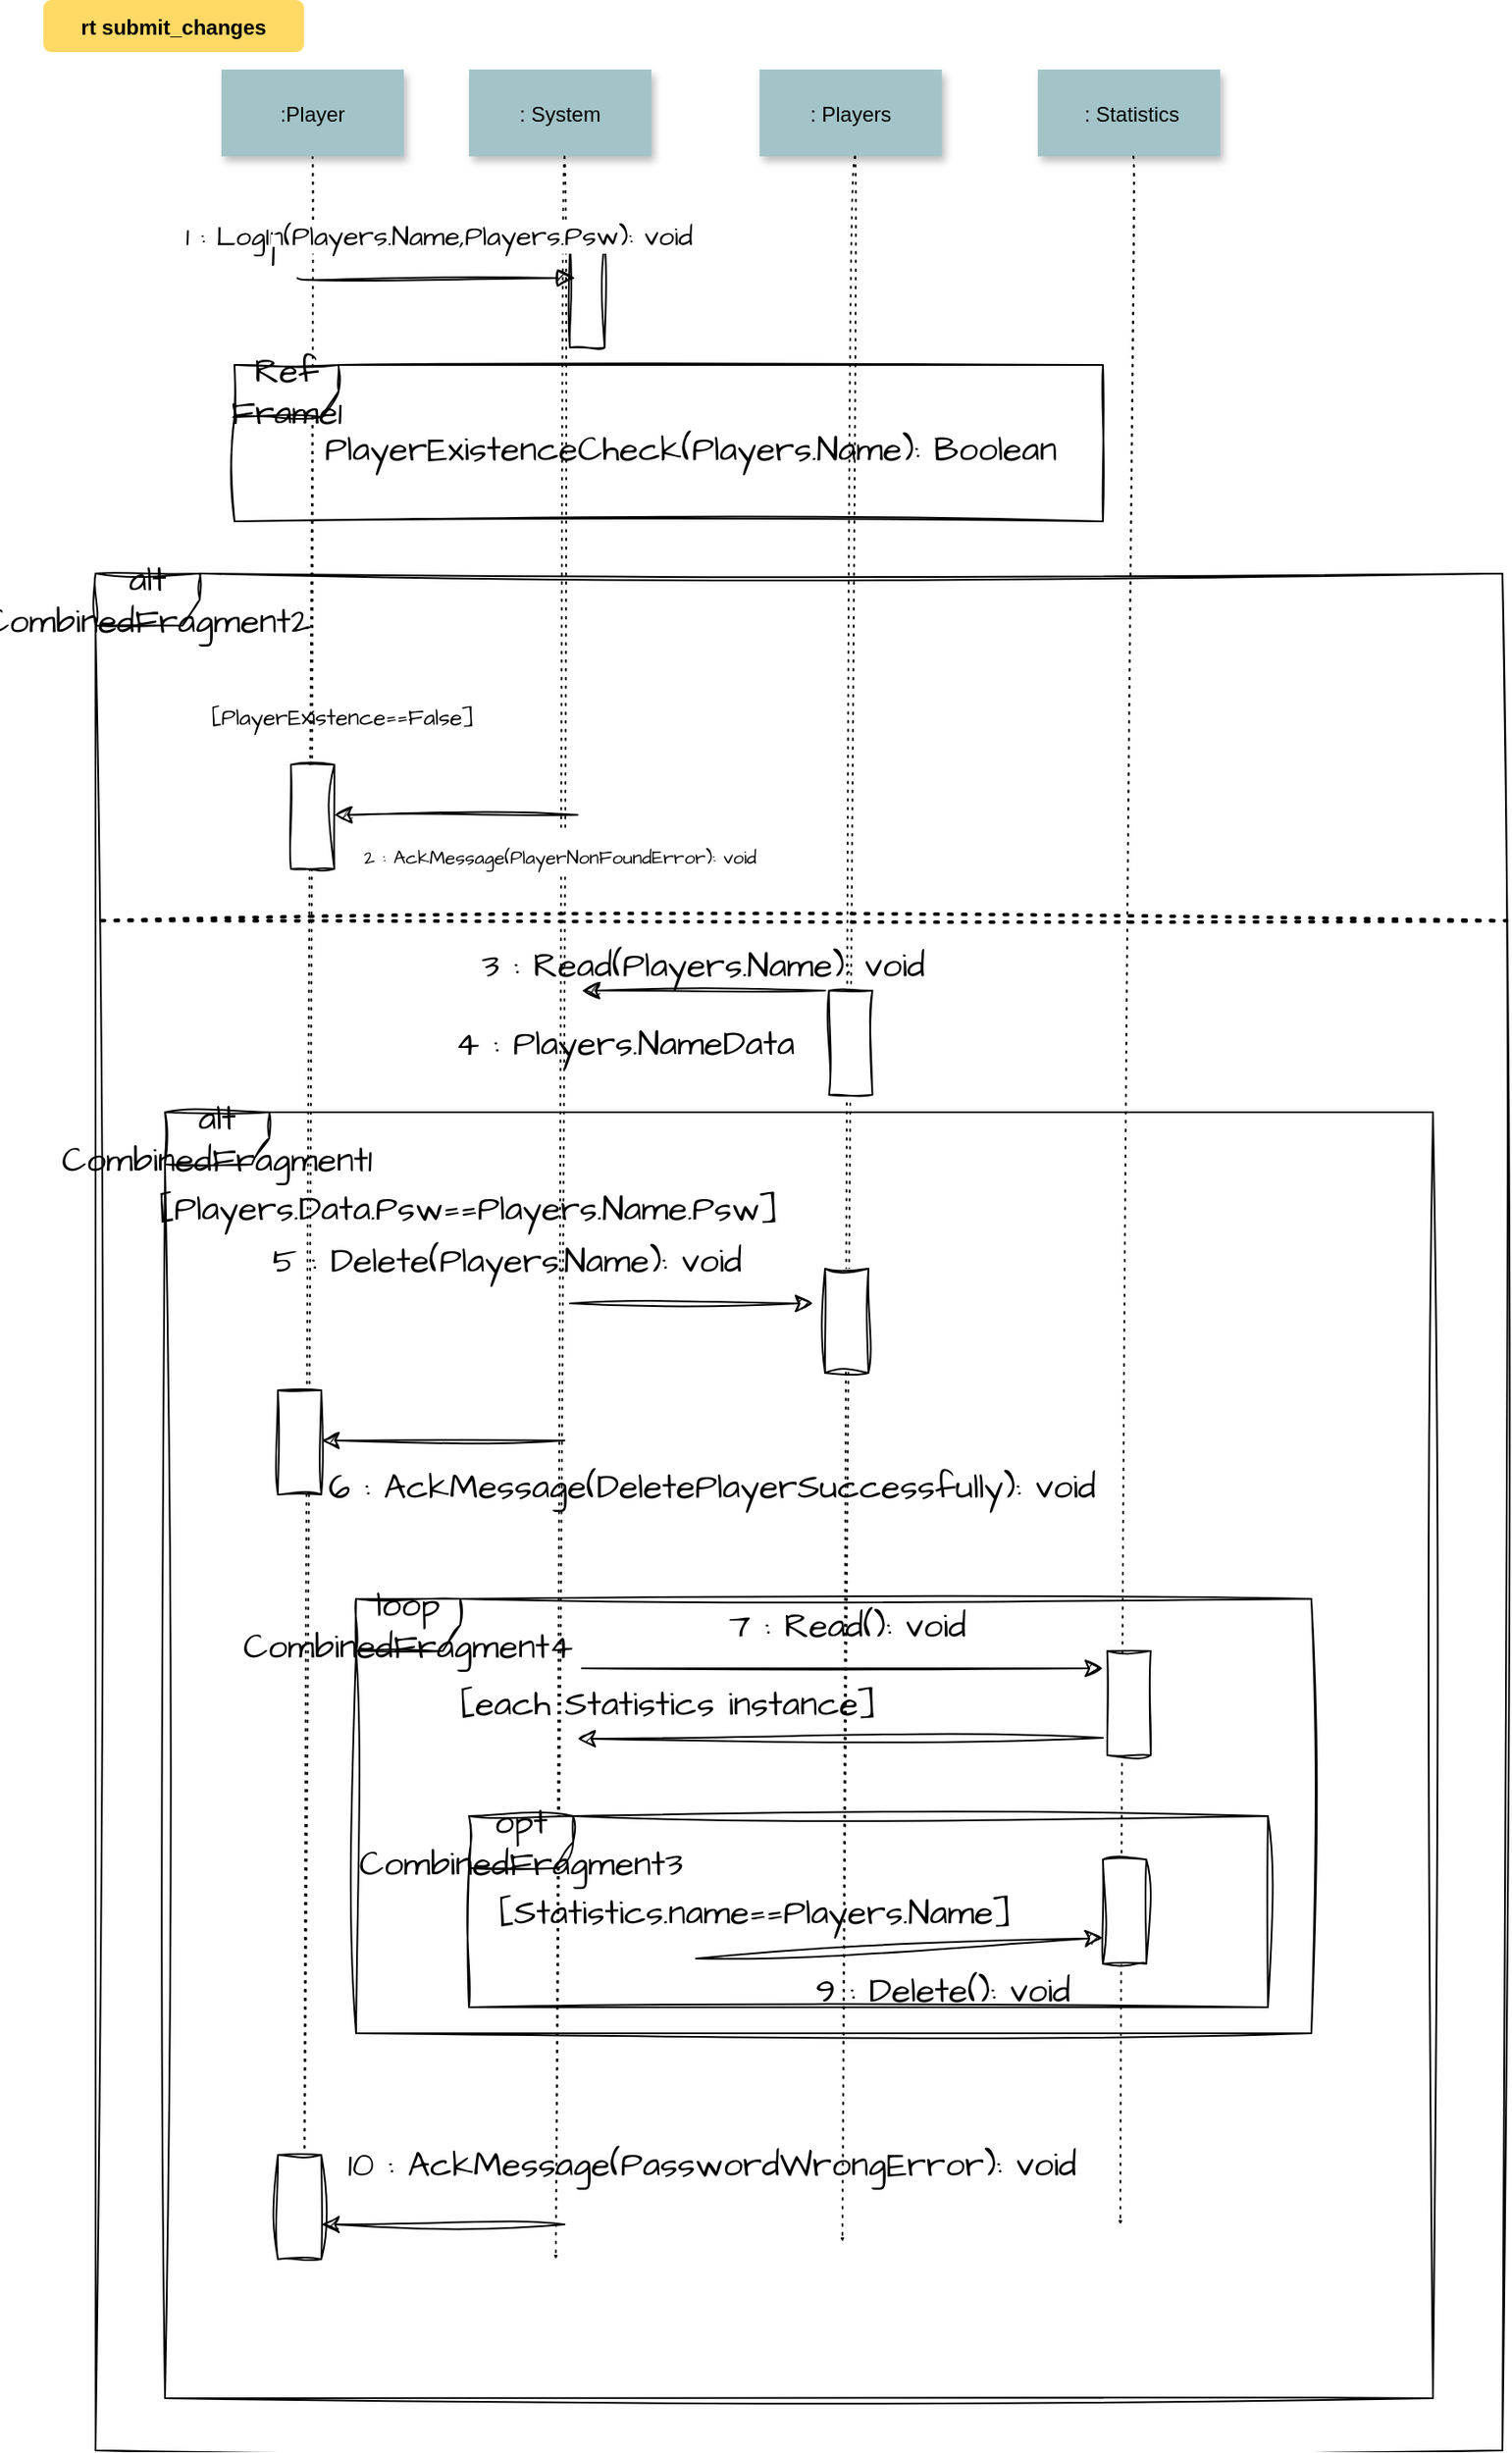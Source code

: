 <mxfile version="21.1.7" type="github">
  <diagram name="Page-1" id="9361dd3d-8414-5efd-6122-117bd74ce7a7">
    <mxGraphModel dx="1500" dy="799" grid="1" gridSize="10" guides="1" tooltips="1" connect="1" arrows="1" fold="1" page="0" pageScale="1.5" pageWidth="826" pageHeight="1169" background="none" math="0" shadow="0">
      <root>
        <mxCell id="0" />
        <mxCell id="1" parent="0" />
        <mxCell id="XvRceg6hXSaaeNsArmCF-91" style="edgeStyle=none;curved=1;rounded=0;sketch=1;hachureGap=4;jiggle=2;curveFitting=1;orthogonalLoop=1;jettySize=auto;html=1;fontFamily=Architects Daughter;fontSource=https%3A%2F%2Ffonts.googleapis.com%2Fcss%3Ffamily%3DArchitects%2BDaughter;fontSize=16;dashed=1;dashPattern=1 4;endSize=0;" parent="1" source="4" edge="1">
          <mxGeometry relative="1" as="geometry">
            <mxPoint x="200" y="1320" as="targetPoint" />
          </mxGeometry>
        </mxCell>
        <mxCell id="4" value=":Player" style="shadow=1;fillColor=#A2C4C9;strokeColor=none" parent="1" vertex="1">
          <mxGeometry x="152.5" y="60" width="105" height="50" as="geometry" />
        </mxCell>
        <mxCell id="7" value=": System" style="shadow=1;fillColor=#A2C4C9;strokeColor=none" parent="1" vertex="1">
          <mxGeometry x="295" y="60" width="105" height="50" as="geometry" />
        </mxCell>
        <mxCell id="15" value=": Players" style="shadow=1;fillColor=#A2C4C9;strokeColor=none" parent="1" vertex="1">
          <mxGeometry x="462.284" y="60.0" width="105" height="50" as="geometry" />
        </mxCell>
        <mxCell id="22" value=" : Statistics" style="shadow=1;fillColor=#A2C4C9;strokeColor=none" parent="1" vertex="1">
          <mxGeometry x="622.5" y="60" width="105" height="50" as="geometry" />
        </mxCell>
        <mxCell id="71" value="rt submit_changes" style="rounded=1;fontStyle=1;fillColor=#FFD966;strokeColor=none" parent="1" vertex="1">
          <mxGeometry x="50" y="20" width="150" height="30" as="geometry" />
        </mxCell>
        <mxCell id="XvRceg6hXSaaeNsArmCF-92" style="edgeStyle=none;curved=1;rounded=0;sketch=1;hachureGap=4;jiggle=2;curveFitting=1;orthogonalLoop=1;jettySize=auto;html=1;fontFamily=Architects Daughter;fontSource=https%3A%2F%2Ffonts.googleapis.com%2Fcss%3Ffamily%3DArchitects%2BDaughter;fontSize=16;startSize=8;endSize=0;dashed=1;dashPattern=1 4;" parent="1" edge="1">
          <mxGeometry relative="1" as="geometry">
            <mxPoint x="345" y="1320" as="targetPoint" />
            <mxPoint x="350" y="110" as="sourcePoint" />
          </mxGeometry>
        </mxCell>
        <mxCell id="XvRceg6hXSaaeNsArmCF-93" style="edgeStyle=none;curved=1;rounded=0;sketch=1;hachureGap=4;jiggle=2;curveFitting=1;orthogonalLoop=1;jettySize=auto;html=1;fontFamily=Architects Daughter;fontSource=https%3A%2F%2Ffonts.googleapis.com%2Fcss%3Ffamily%3DArchitects%2BDaughter;fontSize=16;startSize=8;endSize=0;dashed=1;dashPattern=1 4;" parent="1" edge="1">
          <mxGeometry relative="1" as="geometry">
            <mxPoint x="510" y="1310" as="targetPoint" />
            <mxPoint x="517.28" y="110" as="sourcePoint" />
          </mxGeometry>
        </mxCell>
        <mxCell id="XvRceg6hXSaaeNsArmCF-94" style="edgeStyle=none;curved=1;rounded=0;sketch=1;hachureGap=4;jiggle=2;curveFitting=1;orthogonalLoop=1;jettySize=auto;html=1;fontFamily=Architects Daughter;fontSource=https%3A%2F%2Ffonts.googleapis.com%2Fcss%3Ffamily%3DArchitects%2BDaughter;fontSize=16;startSize=8;endSize=0;dashed=1;dashPattern=1 4;" parent="1" edge="1">
          <mxGeometry relative="1" as="geometry">
            <mxPoint x="670" y="1300" as="targetPoint" />
            <mxPoint x="677.5" y="110" as="sourcePoint" />
          </mxGeometry>
        </mxCell>
        <mxCell id="XvRceg6hXSaaeNsArmCF-95" value="Ref Frame1" style="shape=umlFrame;whiteSpace=wrap;html=1;pointerEvents=0;sketch=1;hachureGap=4;jiggle=2;curveFitting=1;fontFamily=Architects Daughter;fontSource=https%3A%2F%2Ffonts.googleapis.com%2Fcss%3Ffamily%3DArchitects%2BDaughter;fontSize=20;" parent="1" vertex="1">
          <mxGeometry x="160" y="230" width="500" height="90" as="geometry" />
        </mxCell>
        <mxCell id="XvRceg6hXSaaeNsArmCF-97" value="PlayerExistenceCheck(Players.Name): Boolean" style="text;whiteSpace=wrap;html=1;fontSize=20;fontFamily=Architects Daughter;" parent="1" vertex="1">
          <mxGeometry x="210" y="260" width="460" height="50" as="geometry" />
        </mxCell>
        <mxCell id="XvRceg6hXSaaeNsArmCF-101" value="" style="rounded=0;whiteSpace=wrap;html=1;sketch=1;hachureGap=4;jiggle=2;curveFitting=1;fontFamily=Architects Daughter;fontSource=https%3A%2F%2Ffonts.googleapis.com%2Fcss%3Ffamily%3DArchitects%2BDaughter;fontSize=20;" parent="1" vertex="1">
          <mxGeometry x="353.13" y="160" width="20" height="60" as="geometry" />
        </mxCell>
        <mxCell id="XvRceg6hXSaaeNsArmCF-99" value="1 : LogIn(Players.Name,Players.Psw): void" style="endArrow=block;endFill=1;html=1;edgeStyle=orthogonalEdgeStyle;align=left;verticalAlign=top;rounded=0;sketch=1;hachureGap=4;jiggle=2;curveFitting=1;fontFamily=Architects Daughter;fontSource=https%3A%2F%2Ffonts.googleapis.com%2Fcss%3Ffamily%3DArchitects%2BDaughter;fontSize=16;startSize=8;endSize=8;curved=1;" parent="1" edge="1">
          <mxGeometry x="-1" y="77" relative="1" as="geometry">
            <mxPoint x="196.25" y="180" as="sourcePoint" />
            <mxPoint x="356.25" y="180" as="targetPoint" />
            <mxPoint x="-66" y="37" as="offset" />
          </mxGeometry>
        </mxCell>
        <mxCell id="XvRceg6hXSaaeNsArmCF-100" value="1" style="edgeLabel;resizable=0;html=1;align=left;verticalAlign=bottom;sketch=1;hachureGap=4;jiggle=2;curveFitting=1;fontFamily=Architects Daughter;fontSource=https%3A%2F%2Ffonts.googleapis.com%2Fcss%3Ffamily%3DArchitects%2BDaughter;fontSize=20;" parent="XvRceg6hXSaaeNsArmCF-99" connectable="0" vertex="1">
          <mxGeometry x="-1" relative="1" as="geometry">
            <mxPoint x="-17" as="offset" />
          </mxGeometry>
        </mxCell>
        <mxCell id="XvRceg6hXSaaeNsArmCF-104" value="alt CombinedFragment2" style="shape=umlFrame;whiteSpace=wrap;html=1;pointerEvents=0;sketch=1;hachureGap=4;jiggle=2;curveFitting=1;fontFamily=Architects Daughter;fontSource=https%3A%2F%2Ffonts.googleapis.com%2Fcss%3Ffamily%3DArchitects%2BDaughter;fontSize=20;" parent="1" vertex="1">
          <mxGeometry x="80" y="350" width="810" height="1080" as="geometry" />
        </mxCell>
        <mxCell id="XvRceg6hXSaaeNsArmCF-108" value="" style="rounded=0;whiteSpace=wrap;html=1;sketch=1;hachureGap=4;jiggle=2;curveFitting=1;fontFamily=Architects Daughter;fontSource=https%3A%2F%2Ffonts.googleapis.com%2Fcss%3Ffamily%3DArchitects%2BDaughter;fontSize=20;" parent="1" vertex="1">
          <mxGeometry x="662.5" y="970" width="25" height="60" as="geometry" />
        </mxCell>
        <mxCell id="XvRceg6hXSaaeNsArmCF-109" value="" style="rounded=0;whiteSpace=wrap;html=1;sketch=1;hachureGap=4;jiggle=2;curveFitting=1;fontFamily=Architects Daughter;fontSource=https%3A%2F%2Ffonts.googleapis.com%2Fcss%3Ffamily%3DArchitects%2BDaughter;fontSize=20;" parent="1" vertex="1">
          <mxGeometry x="185" y="820" width="25" height="60" as="geometry" />
        </mxCell>
        <mxCell id="XvRceg6hXSaaeNsArmCF-110" value="" style="rounded=0;whiteSpace=wrap;html=1;sketch=1;hachureGap=4;jiggle=2;curveFitting=1;fontFamily=Architects Daughter;fontSource=https%3A%2F%2Ffonts.googleapis.com%2Fcss%3Ffamily%3DArchitects%2BDaughter;fontSize=20;" parent="1" vertex="1">
          <mxGeometry x="500" y="750" width="25" height="60" as="geometry" />
        </mxCell>
        <mxCell id="XvRceg6hXSaaeNsArmCF-111" value="" style="rounded=0;whiteSpace=wrap;html=1;sketch=1;hachureGap=4;jiggle=2;curveFitting=1;fontFamily=Architects Daughter;fontSource=https%3A%2F%2Ffonts.googleapis.com%2Fcss%3Ffamily%3DArchitects%2BDaughter;fontSize=20;" parent="1" vertex="1">
          <mxGeometry x="502.28" y="590" width="25" height="60" as="geometry" />
        </mxCell>
        <mxCell id="XvRceg6hXSaaeNsArmCF-112" value="" style="rounded=0;whiteSpace=wrap;html=1;sketch=1;hachureGap=4;jiggle=2;curveFitting=1;fontFamily=Architects Daughter;fontSource=https%3A%2F%2Ffonts.googleapis.com%2Fcss%3Ffamily%3DArchitects%2BDaughter;fontSize=20;" parent="1" vertex="1">
          <mxGeometry x="192.5" y="460" width="25" height="60" as="geometry" />
        </mxCell>
        <mxCell id="XvRceg6hXSaaeNsArmCF-113" value="" style="rounded=0;whiteSpace=wrap;html=1;sketch=1;hachureGap=4;jiggle=2;curveFitting=1;fontFamily=Architects Daughter;fontSource=https%3A%2F%2Ffonts.googleapis.com%2Fcss%3Ffamily%3DArchitects%2BDaughter;fontSize=20;" parent="1" vertex="1">
          <mxGeometry x="660" y="1090" width="25" height="60" as="geometry" />
        </mxCell>
        <mxCell id="XvRceg6hXSaaeNsArmCF-115" value="" style="rounded=0;whiteSpace=wrap;html=1;sketch=1;hachureGap=4;jiggle=2;curveFitting=1;fontFamily=Architects Daughter;fontSource=https%3A%2F%2Ffonts.googleapis.com%2Fcss%3Ffamily%3DArchitects%2BDaughter;fontSize=20;" parent="1" vertex="1">
          <mxGeometry x="185" y="1260" width="25" height="60" as="geometry" />
        </mxCell>
        <mxCell id="XvRceg6hXSaaeNsArmCF-117" value="alt CombinedFragment1" style="shape=umlFrame;whiteSpace=wrap;html=1;pointerEvents=0;sketch=1;hachureGap=4;jiggle=2;curveFitting=1;fontFamily=Architects Daughter;fontSource=https%3A%2F%2Ffonts.googleapis.com%2Fcss%3Ffamily%3DArchitects%2BDaughter;fontSize=20;" parent="1" vertex="1">
          <mxGeometry x="120" y="660" width="730" height="740" as="geometry" />
        </mxCell>
        <mxCell id="XvRceg6hXSaaeNsArmCF-118" value="loop CombinedFragment4" style="shape=umlFrame;whiteSpace=wrap;html=1;pointerEvents=0;sketch=1;hachureGap=4;jiggle=2;curveFitting=1;fontFamily=Architects Daughter;fontSource=https%3A%2F%2Ffonts.googleapis.com%2Fcss%3Ffamily%3DArchitects%2BDaughter;fontSize=20;" parent="1" vertex="1">
          <mxGeometry x="230" y="940" width="550" height="250" as="geometry" />
        </mxCell>
        <mxCell id="XvRceg6hXSaaeNsArmCF-119" value="opt CombinedFragment3" style="shape=umlFrame;whiteSpace=wrap;html=1;pointerEvents=0;sketch=1;hachureGap=4;jiggle=2;curveFitting=1;fontFamily=Architects Daughter;fontSource=https%3A%2F%2Ffonts.googleapis.com%2Fcss%3Ffamily%3DArchitects%2BDaughter;fontSize=20;" parent="1" vertex="1">
          <mxGeometry x="295" y="1065" width="460" height="110" as="geometry" />
        </mxCell>
        <mxCell id="XvRceg6hXSaaeNsArmCF-121" value="" style="endArrow=classic;html=1;rounded=0;sketch=1;hachureGap=4;jiggle=2;curveFitting=1;fontFamily=Architects Daughter;fontSource=https%3A%2F%2Ffonts.googleapis.com%2Fcss%3Ffamily%3DArchitects%2BDaughter;fontSize=16;startSize=8;endSize=8;" parent="1" edge="1">
          <mxGeometry width="50" height="50" relative="1" as="geometry">
            <mxPoint x="357.5" y="488.89" as="sourcePoint" />
            <mxPoint x="217.5" y="488.89" as="targetPoint" />
          </mxGeometry>
        </mxCell>
        <mxCell id="2wuneA343fJv66NPGH7U-72" value="&lt;font style=&quot;font-size: 11px;&quot;&gt;2 : AckMessage(PlayerNonFoundError): void&lt;br/&gt;&lt;/font&gt;" style="edgeLabel;html=1;align=center;verticalAlign=middle;resizable=0;points=[];fontSize=20;fontFamily=Architects Daughter;" vertex="1" connectable="0" parent="XvRceg6hXSaaeNsArmCF-121">
          <mxGeometry x="-0.236" y="1" relative="1" as="geometry">
            <mxPoint x="43" y="20" as="offset" />
          </mxGeometry>
        </mxCell>
        <mxCell id="XvRceg6hXSaaeNsArmCF-125" value="" style="endArrow=classic;html=1;rounded=0;sketch=1;hachureGap=4;jiggle=2;curveFitting=1;fontFamily=Architects Daughter;fontSource=https%3A%2F%2Ffonts.googleapis.com%2Fcss%3Ffamily%3DArchitects%2BDaughter;fontSize=16;startSize=8;endSize=8;" parent="1" edge="1">
          <mxGeometry width="50" height="50" relative="1" as="geometry">
            <mxPoint x="350" y="848.89" as="sourcePoint" />
            <mxPoint x="210.0" y="848.89" as="targetPoint" />
          </mxGeometry>
        </mxCell>
        <mxCell id="XvRceg6hXSaaeNsArmCF-126" value="" style="endArrow=classic;html=1;rounded=0;sketch=1;hachureGap=4;jiggle=2;curveFitting=1;fontFamily=Architects Daughter;fontSource=https%3A%2F%2Ffonts.googleapis.com%2Fcss%3Ffamily%3DArchitects%2BDaughter;fontSize=16;startSize=8;endSize=8;" parent="1" edge="1">
          <mxGeometry width="50" height="50" relative="1" as="geometry">
            <mxPoint x="500" y="590" as="sourcePoint" />
            <mxPoint x="360" y="590" as="targetPoint" />
          </mxGeometry>
        </mxCell>
        <mxCell id="XvRceg6hXSaaeNsArmCF-127" value="" style="endArrow=classic;html=1;rounded=0;sketch=1;hachureGap=4;jiggle=2;curveFitting=1;fontFamily=Architects Daughter;fontSource=https%3A%2F%2Ffonts.googleapis.com%2Fcss%3Ffamily%3DArchitects%2BDaughter;fontSize=16;startSize=8;endSize=8;" parent="1" edge="1">
          <mxGeometry width="50" height="50" relative="1" as="geometry">
            <mxPoint x="660" y="1020" as="sourcePoint" />
            <mxPoint x="357.5" y="1020.5" as="targetPoint" />
          </mxGeometry>
        </mxCell>
        <mxCell id="XvRceg6hXSaaeNsArmCF-128" value="" style="endArrow=classic;html=1;rounded=0;sketch=1;hachureGap=4;jiggle=2;curveFitting=1;fontFamily=Architects Daughter;fontSource=https%3A%2F%2Ffonts.googleapis.com%2Fcss%3Ffamily%3DArchitects%2BDaughter;fontSize=16;startSize=8;endSize=8;" parent="1" edge="1">
          <mxGeometry width="50" height="50" relative="1" as="geometry">
            <mxPoint x="350" y="1300" as="sourcePoint" />
            <mxPoint x="210" y="1300" as="targetPoint" />
          </mxGeometry>
        </mxCell>
        <mxCell id="XvRceg6hXSaaeNsArmCF-129" value="" style="endArrow=classic;html=1;rounded=0;sketch=1;hachureGap=4;jiggle=2;curveFitting=1;fontFamily=Architects Daughter;fontSource=https%3A%2F%2Ffonts.googleapis.com%2Fcss%3Ffamily%3DArchitects%2BDaughter;fontSize=16;startSize=8;endSize=8;" parent="1" edge="1">
          <mxGeometry width="50" height="50" relative="1" as="geometry">
            <mxPoint x="360" y="980" as="sourcePoint" />
            <mxPoint x="660" y="980" as="targetPoint" />
          </mxGeometry>
        </mxCell>
        <mxCell id="2wuneA343fJv66NPGH7U-71" value="&lt;font style=&quot;font-size: 13px;&quot;&gt;[PlayerExistence==False]&lt;/font&gt;" style="rounded=0;whiteSpace=wrap;html=1;sketch=1;hachureGap=4;jiggle=2;curveFitting=1;fontFamily=Architects Daughter;fontSource=https%3A%2F%2Ffonts.googleapis.com%2Fcss%3Ffamily%3DArchitects%2BDaughter;fontSize=20;fillColor=none;strokeColor=none;" vertex="1" parent="1">
          <mxGeometry x="130" y="400" width="185" height="60" as="geometry" />
        </mxCell>
        <mxCell id="2wuneA343fJv66NPGH7U-73" value="" style="endArrow=none;dashed=1;html=1;dashPattern=1 3;strokeWidth=2;rounded=0;sketch=1;hachureGap=4;jiggle=2;curveFitting=1;fontFamily=Architects Daughter;fontSource=https%3A%2F%2Ffonts.googleapis.com%2Fcss%3Ffamily%3DArchitects%2BDaughter;fontSize=16;exitX=0.004;exitY=0.185;exitDx=0;exitDy=0;exitPerimeter=0;entryX=1.003;entryY=0.185;entryDx=0;entryDy=0;entryPerimeter=0;" edge="1" parent="1" source="XvRceg6hXSaaeNsArmCF-104" target="XvRceg6hXSaaeNsArmCF-104">
          <mxGeometry width="50" height="50" relative="1" as="geometry">
            <mxPoint x="440" y="640" as="sourcePoint" />
            <mxPoint x="490" y="590" as="targetPoint" />
          </mxGeometry>
        </mxCell>
        <mxCell id="2wuneA343fJv66NPGH7U-74" value="3 : Read(Players.Name): void" style="text;html=1;strokeColor=none;fillColor=none;align=center;verticalAlign=middle;whiteSpace=wrap;rounded=0;fontSize=20;fontFamily=Architects Daughter;" vertex="1" parent="1">
          <mxGeometry x="220" y="560" width="420" height="30" as="geometry" />
        </mxCell>
        <mxCell id="2wuneA343fJv66NPGH7U-75" value="4 : Players.NameData" style="text;html=1;strokeColor=none;fillColor=none;align=center;verticalAlign=middle;whiteSpace=wrap;rounded=0;fontSize=20;fontFamily=Architects Daughter;" vertex="1" parent="1">
          <mxGeometry x="245" y="605" width="280" height="30" as="geometry" />
        </mxCell>
        <mxCell id="2wuneA343fJv66NPGH7U-77" value="[Players.Data.Psw==Players.Name.Psw]" style="text;html=1;strokeColor=none;fillColor=none;align=center;verticalAlign=middle;whiteSpace=wrap;rounded=0;fontSize=20;fontFamily=Architects Daughter;" vertex="1" parent="1">
          <mxGeometry x="60" y="700" width="470" height="30" as="geometry" />
        </mxCell>
        <mxCell id="2wuneA343fJv66NPGH7U-79" value="" style="endArrow=classic;html=1;rounded=0;sketch=1;hachureGap=4;jiggle=2;curveFitting=1;fontFamily=Architects Daughter;fontSource=https%3A%2F%2Ffonts.googleapis.com%2Fcss%3Ffamily%3DArchitects%2BDaughter;fontSize=16;startSize=8;endSize=8;" edge="1" parent="1">
          <mxGeometry width="50" height="50" relative="1" as="geometry">
            <mxPoint x="353.13" y="770" as="sourcePoint" />
            <mxPoint x="493.13" y="770" as="targetPoint" />
          </mxGeometry>
        </mxCell>
        <mxCell id="2wuneA343fJv66NPGH7U-80" value="5 : Delete(Players.Name): void&lt;br/&gt;" style="text;html=1;strokeColor=none;fillColor=none;align=center;verticalAlign=middle;whiteSpace=wrap;rounded=0;fontSize=20;fontFamily=Architects Daughter;" vertex="1" parent="1">
          <mxGeometry x="132.28" y="730" width="370" height="30" as="geometry" />
        </mxCell>
        <mxCell id="2wuneA343fJv66NPGH7U-81" value="6 : AckMessage(DeletePlayerSuccessfully): void" style="text;html=1;strokeColor=none;fillColor=none;align=center;verticalAlign=middle;whiteSpace=wrap;rounded=0;fontSize=20;fontFamily=Architects Daughter;" vertex="1" parent="1">
          <mxGeometry x="160" y="860" width="550" height="30" as="geometry" />
        </mxCell>
        <mxCell id="2wuneA343fJv66NPGH7U-82" value="[each Statistics instance]" style="text;html=1;strokeColor=none;fillColor=none;align=center;verticalAlign=middle;whiteSpace=wrap;rounded=0;fontSize=20;fontFamily=Architects Daughter;" vertex="1" parent="1">
          <mxGeometry x="235" y="985" width="350" height="30" as="geometry" />
        </mxCell>
        <mxCell id="2wuneA343fJv66NPGH7U-85" value="7 : Read(): void" style="text;html=1;strokeColor=none;fillColor=none;align=center;verticalAlign=middle;whiteSpace=wrap;rounded=0;fontSize=20;fontFamily=Architects Daughter;" vertex="1" parent="1">
          <mxGeometry x="387.5" y="940" width="250" height="30" as="geometry" />
        </mxCell>
        <mxCell id="2wuneA343fJv66NPGH7U-87" value="[Statistics.name==Players.Name]" style="text;html=1;strokeColor=none;fillColor=none;align=center;verticalAlign=middle;whiteSpace=wrap;rounded=0;fontSize=20;fontFamily=Architects Daughter;" vertex="1" parent="1">
          <mxGeometry x="295" y="1105" width="330" height="30" as="geometry" />
        </mxCell>
        <mxCell id="2wuneA343fJv66NPGH7U-88" value="" style="endArrow=classic;html=1;rounded=0;sketch=1;hachureGap=4;jiggle=2;curveFitting=1;fontFamily=Architects Daughter;fontSource=https%3A%2F%2Ffonts.googleapis.com%2Fcss%3Ffamily%3DArchitects%2BDaughter;fontSize=16;startSize=8;endSize=8;exitX=0.396;exitY=1.4;exitDx=0;exitDy=0;exitPerimeter=0;" edge="1" parent="1" source="2wuneA343fJv66NPGH7U-87">
          <mxGeometry width="50" height="50" relative="1" as="geometry">
            <mxPoint x="520" y="1135" as="sourcePoint" />
            <mxPoint x="660" y="1135" as="targetPoint" />
          </mxGeometry>
        </mxCell>
        <mxCell id="2wuneA343fJv66NPGH7U-89" value="9 : Delete(): void" style="text;html=1;strokeColor=none;fillColor=none;align=center;verticalAlign=middle;whiteSpace=wrap;rounded=0;fontSize=20;fontFamily=Architects Daughter;" vertex="1" parent="1">
          <mxGeometry x="387.5" y="1150" width="360" height="30" as="geometry" />
        </mxCell>
        <mxCell id="2wuneA343fJv66NPGH7U-90" value="10 : AckMessage(PasswordWrongError): void" style="text;html=1;strokeColor=none;fillColor=none;align=center;verticalAlign=middle;whiteSpace=wrap;rounded=0;fontSize=20;fontFamily=Architects Daughter;" vertex="1" parent="1">
          <mxGeometry x="221.25" y="1250" width="427.5" height="30" as="geometry" />
        </mxCell>
      </root>
    </mxGraphModel>
  </diagram>
</mxfile>
